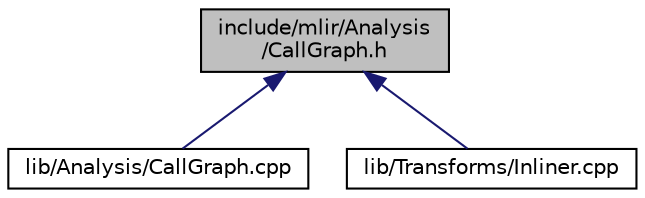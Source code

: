 digraph "include/mlir/Analysis/CallGraph.h"
{
  bgcolor="transparent";
  edge [fontname="Helvetica",fontsize="10",labelfontname="Helvetica",labelfontsize="10"];
  node [fontname="Helvetica",fontsize="10",shape=record];
  Node8 [label="include/mlir/Analysis\l/CallGraph.h",height=0.2,width=0.4,color="black", fillcolor="grey75", style="filled", fontcolor="black"];
  Node8 -> Node9 [dir="back",color="midnightblue",fontsize="10",style="solid",fontname="Helvetica"];
  Node9 [label="lib/Analysis/CallGraph.cpp",height=0.2,width=0.4,color="black",URL="$CallGraph_8cpp.html"];
  Node8 -> Node10 [dir="back",color="midnightblue",fontsize="10",style="solid",fontname="Helvetica"];
  Node10 [label="lib/Transforms/Inliner.cpp",height=0.2,width=0.4,color="black",URL="$Inliner_8cpp.html"];
}
